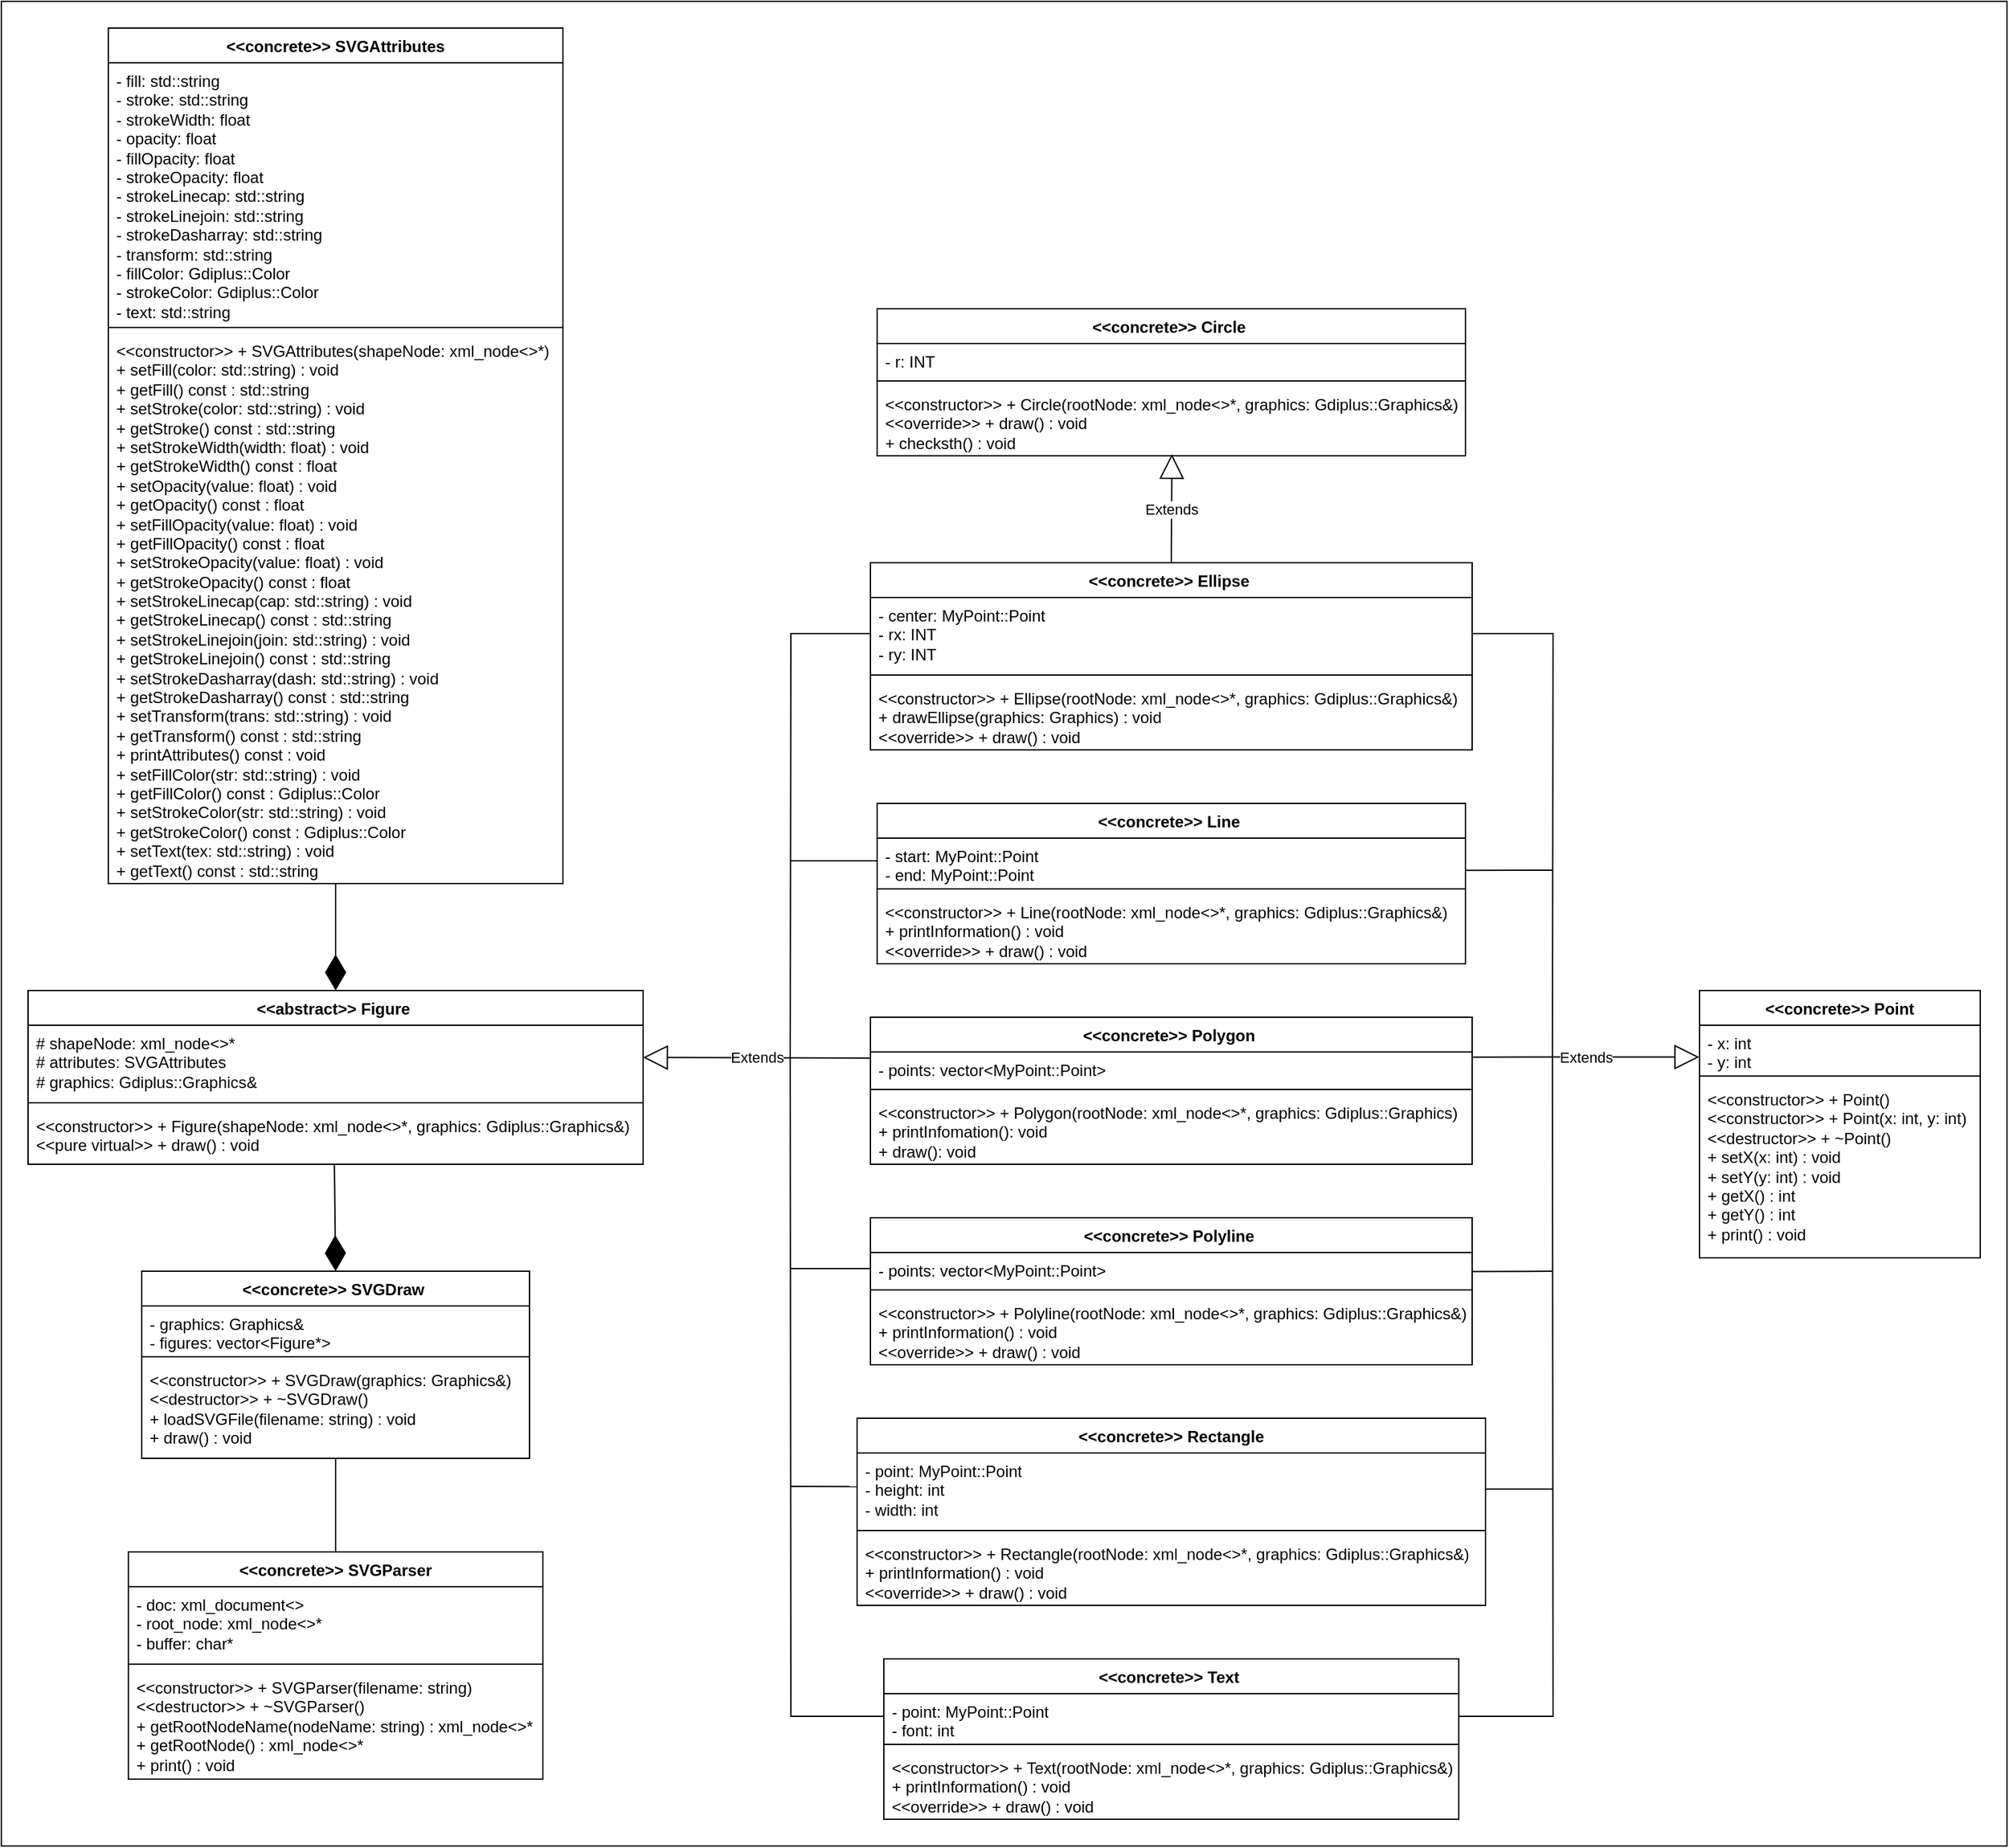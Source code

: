 <mxfile version="24.8.4">
  <diagram name="Class Diagram" id="P1AetLGwE0EaMBlv26rs">
    <mxGraphModel dx="1123" dy="183" grid="1" gridSize="10" guides="1" tooltips="1" connect="1" arrows="1" fold="1" page="1" pageScale="1" pageWidth="850" pageHeight="1100" math="0" shadow="0">
      <root>
        <mxCell id="0" />
        <mxCell id="1" parent="0" />
        <mxCell id="vSbzCpQTUygZ5dlEIyy8-42" value="" style="rounded=0;whiteSpace=wrap;html=1;" vertex="1" parent="1">
          <mxGeometry x="20" y="1550" width="1500" height="1380" as="geometry" />
        </mxCell>
        <mxCell id="tgiKolL8vVsNQKiTnMbF-5" value="                     &amp;lt;&amp;lt;concrete&amp;gt;&amp;gt;       Point" style="swimlane;fontStyle=1;align=center;verticalAlign=top;childLayout=stackLayout;horizontal=1;startSize=26;horizontalStack=0;resizeParent=1;resizeParentMax=0;resizeLast=0;collapsible=1;marginBottom=0;whiteSpace=wrap;html=1;" parent="1" vertex="1">
          <mxGeometry x="1290" y="2290" width="210" height="200" as="geometry" />
        </mxCell>
        <mxCell id="tgiKolL8vVsNQKiTnMbF-6" value="&lt;div&gt;- x: int&lt;/div&gt;&lt;div&gt;- y: int&lt;/div&gt;" style="text;strokeColor=none;fillColor=none;align=left;verticalAlign=top;spacingLeft=4;spacingRight=4;overflow=hidden;rotatable=0;points=[[0,0.5],[1,0.5]];portConstraint=eastwest;whiteSpace=wrap;html=1;" parent="tgiKolL8vVsNQKiTnMbF-5" vertex="1">
          <mxGeometry y="26" width="210" height="34" as="geometry" />
        </mxCell>
        <mxCell id="tgiKolL8vVsNQKiTnMbF-7" value="" style="line;strokeWidth=1;fillColor=none;align=left;verticalAlign=middle;spacingTop=-1;spacingLeft=3;spacingRight=3;rotatable=0;labelPosition=right;points=[];portConstraint=eastwest;strokeColor=inherit;" parent="tgiKolL8vVsNQKiTnMbF-5" vertex="1">
          <mxGeometry y="60" width="210" height="8" as="geometry" />
        </mxCell>
        <mxCell id="tgiKolL8vVsNQKiTnMbF-8" value="&amp;lt;&amp;lt;constructor&amp;gt;&amp;gt; + &lt;span class=&quot;hljs-title function_ invoke__&quot;&gt;Point&lt;/span&gt;()&lt;br/&gt;&amp;lt;&amp;lt;constructor&amp;gt;&amp;gt; + &lt;span class=&quot;hljs-title function_ invoke__&quot;&gt;Point&lt;/span&gt;(&lt;span class=&quot;hljs-attr&quot;&gt;x&lt;/span&gt;: &lt;span class=&quot;hljs-keyword&quot;&gt;int&lt;/span&gt;, &lt;span class=&quot;hljs-attr&quot;&gt;y&lt;/span&gt;: &lt;span class=&quot;hljs-keyword&quot;&gt;int&lt;/span&gt;)&lt;br/&gt;&amp;lt;&amp;lt;destructor&amp;gt;&amp;gt;  + ~&lt;span class=&quot;hljs-title function_ invoke__&quot;&gt;Point&lt;/span&gt;()&lt;br/&gt;+ &lt;span class=&quot;hljs-title function_ invoke__&quot;&gt;setX&lt;/span&gt;(&lt;span class=&quot;hljs-attr&quot;&gt;x&lt;/span&gt;: &lt;span class=&quot;hljs-keyword&quot;&gt;int&lt;/span&gt;) : &lt;span class=&quot;hljs-keyword&quot;&gt;void&lt;/span&gt;&lt;br/&gt;+ &lt;span class=&quot;hljs-title function_ invoke__&quot;&gt;setY&lt;/span&gt;(&lt;span class=&quot;hljs-attr&quot;&gt;y&lt;/span&gt;: &lt;span class=&quot;hljs-keyword&quot;&gt;int&lt;/span&gt;) : &lt;span class=&quot;hljs-keyword&quot;&gt;void&lt;/span&gt;&lt;br/&gt;+ &lt;span class=&quot;hljs-title function_ invoke__&quot;&gt;getX&lt;/span&gt;() : &lt;span class=&quot;hljs-keyword&quot;&gt;int&lt;/span&gt;&lt;br/&gt;+ &lt;span class=&quot;hljs-title function_ invoke__&quot;&gt;getY&lt;/span&gt;() : &lt;span class=&quot;hljs-keyword&quot;&gt;int&lt;/span&gt;&lt;br/&gt;+ &lt;span class=&quot;hljs-keyword&quot;&gt;print&lt;/span&gt;() : &lt;span class=&quot;hljs-keyword&quot;&gt;void&lt;/span&gt;&lt;span style=&quot;background-color: initial;&quot;&gt;&lt;/span&gt;" style="text;strokeColor=none;fillColor=none;align=left;verticalAlign=top;spacingLeft=4;spacingRight=4;overflow=hidden;rotatable=0;points=[[0,0.5],[1,0.5]];portConstraint=eastwest;whiteSpace=wrap;html=1;" parent="tgiKolL8vVsNQKiTnMbF-5" vertex="1">
          <mxGeometry y="68" width="210" height="132" as="geometry" />
        </mxCell>
        <mxCell id="tgiKolL8vVsNQKiTnMbF-22" value="                     &amp;lt;&amp;lt;concrete&amp;gt;&amp;gt;      SVGParser&lt;div&gt;&lt;br/&gt;&lt;/div&gt;" style="swimlane;fontStyle=1;align=center;verticalAlign=top;childLayout=stackLayout;horizontal=1;startSize=26;horizontalStack=0;resizeParent=1;resizeParentMax=0;resizeLast=0;collapsible=1;marginBottom=0;whiteSpace=wrap;html=1;" parent="1" vertex="1">
          <mxGeometry x="115" y="2710" width="310" height="170" as="geometry" />
        </mxCell>
        <mxCell id="tgiKolL8vVsNQKiTnMbF-23" value="&lt;span class=&quot;hljs-deletion&quot;&gt;- doc: xml_document&amp;lt;&amp;gt;&lt;/span&gt;&lt;br/&gt;&lt;span class=&quot;hljs-deletion&quot;&gt;- root_node: xml_node&amp;lt;&amp;gt;*&lt;/span&gt;&lt;br/&gt;&lt;span class=&quot;hljs-deletion&quot;&gt;- buffer: char*&lt;/span&gt;" style="text;strokeColor=none;fillColor=none;align=left;verticalAlign=top;spacingLeft=4;spacingRight=4;overflow=hidden;rotatable=0;points=[[0,0.5],[1,0.5]];portConstraint=eastwest;whiteSpace=wrap;html=1;" parent="tgiKolL8vVsNQKiTnMbF-22" vertex="1">
          <mxGeometry y="26" width="310" height="54" as="geometry" />
        </mxCell>
        <mxCell id="tgiKolL8vVsNQKiTnMbF-24" value="" style="line;strokeWidth=1;fillColor=none;align=left;verticalAlign=middle;spacingTop=-1;spacingLeft=3;spacingRight=3;rotatable=0;labelPosition=right;points=[];portConstraint=eastwest;strokeColor=inherit;" parent="tgiKolL8vVsNQKiTnMbF-22" vertex="1">
          <mxGeometry y="80" width="310" height="8" as="geometry" />
        </mxCell>
        <mxCell id="tgiKolL8vVsNQKiTnMbF-25" value="&amp;lt;&amp;lt;constructor&amp;gt;&amp;gt; + SVGParser(filename: string)&lt;br/&gt;&amp;lt;&amp;lt;destructor&amp;gt;&amp;gt; + ~SVGParser()&lt;br/&gt;&lt;span class=&quot;hljs-addition&quot;&gt;+ getRootNodeName(nodeName: string) : xml_node&amp;lt;&amp;gt;*&lt;/span&gt;&lt;br/&gt;&lt;span class=&quot;hljs-addition&quot;&gt;+ getRootNode() : xml_node&amp;lt;&amp;gt;*&lt;/span&gt;&lt;br/&gt;&lt;span class=&quot;hljs-addition&quot;&gt;+ print() : void&lt;/span&gt;" style="text;strokeColor=none;fillColor=none;align=left;verticalAlign=top;spacingLeft=4;spacingRight=4;overflow=hidden;rotatable=0;points=[[0,0.5],[1,0.5]];portConstraint=eastwest;whiteSpace=wrap;html=1;" parent="tgiKolL8vVsNQKiTnMbF-22" vertex="1">
          <mxGeometry y="88" width="310" height="82" as="geometry" />
        </mxCell>
        <mxCell id="tgiKolL8vVsNQKiTnMbF-27" value="&amp;lt;&lt;span class=&quot;xml&quot;&gt;&amp;lt;&lt;span class=&quot;hljs-name&quot;&gt;concrete&lt;/span&gt;&amp;gt;&lt;/span&gt;&amp;gt;       Text&amp;nbsp;" style="swimlane;fontStyle=1;align=center;verticalAlign=top;childLayout=stackLayout;horizontal=1;startSize=26;horizontalStack=0;resizeParent=1;resizeParentMax=0;resizeLast=0;collapsible=1;marginBottom=0;whiteSpace=wrap;html=1;" parent="1" vertex="1">
          <mxGeometry x="680" y="2790" width="430" height="120" as="geometry" />
        </mxCell>
        <mxCell id="tgiKolL8vVsNQKiTnMbF-28" value="&lt;span class=&quot;hljs-bullet&quot;&gt;-&lt;/span&gt; point: MyPoint::Point&lt;br/&gt;&lt;span class=&quot;hljs-section&quot;&gt;- font: int&lt;/span&gt;" style="text;strokeColor=none;fillColor=none;align=left;verticalAlign=top;spacingLeft=4;spacingRight=4;overflow=hidden;rotatable=0;points=[[0,0.5],[1,0.5]];portConstraint=eastwest;whiteSpace=wrap;html=1;" parent="tgiKolL8vVsNQKiTnMbF-27" vertex="1">
          <mxGeometry y="26" width="430" height="34" as="geometry" />
        </mxCell>
        <mxCell id="tgiKolL8vVsNQKiTnMbF-29" value="" style="line;strokeWidth=1;fillColor=none;align=left;verticalAlign=middle;spacingTop=-1;spacingLeft=3;spacingRight=3;rotatable=0;labelPosition=right;points=[];portConstraint=eastwest;strokeColor=inherit;" parent="tgiKolL8vVsNQKiTnMbF-27" vertex="1">
          <mxGeometry y="60" width="430" height="8" as="geometry" />
        </mxCell>
        <mxCell id="tgiKolL8vVsNQKiTnMbF-30" value="&amp;lt;&lt;span class=&quot;xml&quot;&gt;&amp;lt;&lt;span class=&quot;hljs-name&quot;&gt;constructor&lt;/span&gt;&amp;gt;&lt;/span&gt;&amp;gt; + Text(rootNode: xml&lt;span class=&quot;hljs-emphasis&quot;&gt;_node&amp;lt;&amp;gt;*, graphics: Gdiplus::Graphics&amp;amp;)&lt;br/&gt;+ printInformation() : void&lt;br/&gt;&amp;lt;&lt;span class=&quot;xml&quot;&gt;&lt;span class=&quot;hljs-tag&quot;&gt;&amp;lt;&lt;span class=&quot;hljs-name&quot;&gt;override&lt;/span&gt;&amp;gt;&lt;/span&gt;&lt;/span&gt;&amp;gt; + draw() : void&lt;/span&gt;" style="text;strokeColor=none;fillColor=none;align=left;verticalAlign=top;spacingLeft=4;spacingRight=4;overflow=hidden;rotatable=0;points=[[0,0.5],[1,0.5]];portConstraint=eastwest;whiteSpace=wrap;html=1;" parent="tgiKolL8vVsNQKiTnMbF-27" vertex="1">
          <mxGeometry y="68" width="430" height="52" as="geometry" />
        </mxCell>
        <mxCell id="vSbzCpQTUygZ5dlEIyy8-5" value="&amp;lt;&lt;span class=&quot;xml&quot;&gt;&amp;lt;&lt;span class=&quot;hljs-name&quot;&gt;concrete&lt;/span&gt;&amp;gt;&lt;/span&gt;&amp;gt;      SVGDraw&amp;nbsp;" style="swimlane;fontStyle=1;align=center;verticalAlign=top;childLayout=stackLayout;horizontal=1;startSize=26;horizontalStack=0;resizeParent=1;resizeParentMax=0;resizeLast=0;collapsible=1;marginBottom=0;whiteSpace=wrap;html=1;" vertex="1" parent="1">
          <mxGeometry x="125" y="2500" width="290" height="140" as="geometry" />
        </mxCell>
        <mxCell id="vSbzCpQTUygZ5dlEIyy8-6" value="&lt;span class=&quot;hljs-bullet&quot;&gt;-&lt;/span&gt; graphics: Graphics&amp;amp;&lt;br/&gt;&lt;span class=&quot;hljs-section&quot;&gt;- figures: vector&lt;span class=&quot;xml&quot;&gt;&amp;lt;Figure*&amp;gt;&lt;/span&gt;&lt;/span&gt;" style="text;strokeColor=none;fillColor=none;align=left;verticalAlign=top;spacingLeft=4;spacingRight=4;overflow=hidden;rotatable=0;points=[[0,0.5],[1,0.5]];portConstraint=eastwest;whiteSpace=wrap;html=1;" vertex="1" parent="vSbzCpQTUygZ5dlEIyy8-5">
          <mxGeometry y="26" width="290" height="34" as="geometry" />
        </mxCell>
        <mxCell id="vSbzCpQTUygZ5dlEIyy8-7" value="" style="line;strokeWidth=1;fillColor=none;align=left;verticalAlign=middle;spacingTop=-1;spacingLeft=3;spacingRight=3;rotatable=0;labelPosition=right;points=[];portConstraint=eastwest;strokeColor=inherit;" vertex="1" parent="vSbzCpQTUygZ5dlEIyy8-5">
          <mxGeometry y="60" width="290" height="8" as="geometry" />
        </mxCell>
        <mxCell id="vSbzCpQTUygZ5dlEIyy8-8" value="&amp;lt;&lt;span class=&quot;xml&quot;&gt;&amp;lt;&lt;span class=&quot;hljs-name&quot;&gt;constructor&lt;/span&gt;&amp;gt;&lt;/span&gt;&amp;gt; + SVGDraw(graphics: Graphics&amp;amp;)&lt;br/&gt;&amp;lt;&lt;span class=&quot;xml&quot;&gt;&amp;lt;&lt;span class=&quot;hljs-name&quot;&gt;destructor&lt;/span&gt;&amp;gt;&lt;/span&gt;&amp;gt; + ~SVGDraw()&lt;br/&gt;&lt;span class=&quot;hljs-bullet&quot;&gt;+&lt;/span&gt; loadSVGFile(filename: string) : void&lt;br/&gt;&lt;span class=&quot;hljs-bullet&quot;&gt;+&lt;/span&gt; draw() : void" style="text;strokeColor=none;fillColor=none;align=left;verticalAlign=top;spacingLeft=4;spacingRight=4;overflow=hidden;rotatable=0;points=[[0,0.5],[1,0.5]];portConstraint=eastwest;whiteSpace=wrap;html=1;" vertex="1" parent="vSbzCpQTUygZ5dlEIyy8-5">
          <mxGeometry y="68" width="290" height="72" as="geometry" />
        </mxCell>
        <mxCell id="tgiKolL8vVsNQKiTnMbF-9" value="&amp;lt;&lt;span class=&quot;xml&quot;&gt;&amp;lt;&lt;span class=&quot;hljs-name&quot;&gt;concrete&lt;/span&gt;&amp;gt;&lt;/span&gt;&amp;gt;      Polygon&amp;nbsp;" style="swimlane;fontStyle=1;align=center;verticalAlign=top;childLayout=stackLayout;horizontal=1;startSize=26;horizontalStack=0;resizeParent=1;resizeParentMax=0;resizeLast=0;collapsible=1;marginBottom=0;whiteSpace=wrap;html=1;" parent="1" vertex="1">
          <mxGeometry x="670" y="2310" width="450" height="110" as="geometry" />
        </mxCell>
        <mxCell id="tgiKolL8vVsNQKiTnMbF-10" value="- points: vector&lt;span class=&quot;xml&quot;&gt;&amp;lt;MyPoint::Point&amp;gt;&lt;/span&gt;" style="text;strokeColor=none;fillColor=none;align=left;verticalAlign=top;spacingLeft=4;spacingRight=4;overflow=hidden;rotatable=0;points=[[0,0.5],[1,0.5]];portConstraint=eastwest;whiteSpace=wrap;html=1;" parent="tgiKolL8vVsNQKiTnMbF-9" vertex="1">
          <mxGeometry y="26" width="450" height="24" as="geometry" />
        </mxCell>
        <mxCell id="tgiKolL8vVsNQKiTnMbF-11" value="" style="line;strokeWidth=1;fillColor=none;align=left;verticalAlign=middle;spacingTop=-1;spacingLeft=3;spacingRight=3;rotatable=0;labelPosition=right;points=[];portConstraint=eastwest;strokeColor=inherit;" parent="tgiKolL8vVsNQKiTnMbF-9" vertex="1">
          <mxGeometry y="50" width="450" height="8" as="geometry" />
        </mxCell>
        <mxCell id="tgiKolL8vVsNQKiTnMbF-12" value="&amp;lt;&lt;span class=&quot;xml&quot;&gt;&amp;lt;&lt;span class=&quot;hljs-name&quot;&gt;constructor&lt;/span&gt;&amp;gt;&lt;/span&gt;&amp;gt; + Polygon(rootNode: xml&lt;span class=&quot;hljs-emphasis&quot;&gt;_node&amp;lt;&amp;gt;*, graphics: Gdiplus::Graphics)&lt;br/&gt;+ printInfomation(): void&lt;br/&gt;+ draw(): void&lt;/span&gt;" style="text;strokeColor=none;fillColor=none;align=left;verticalAlign=top;spacingLeft=4;spacingRight=4;overflow=hidden;rotatable=0;points=[[0,0.5],[1,0.5]];portConstraint=eastwest;whiteSpace=wrap;html=1;" parent="tgiKolL8vVsNQKiTnMbF-9" vertex="1">
          <mxGeometry y="58" width="450" height="52" as="geometry" />
        </mxCell>
        <mxCell id="tgiKolL8vVsNQKiTnMbF-44" value="&amp;lt;&lt;span class=&quot;xml&quot;&gt;&amp;lt;&lt;span class=&quot;hljs-name&quot;&gt;concrete&lt;/span&gt;&amp;gt;&lt;/span&gt;&amp;gt;       Line&amp;nbsp;" style="swimlane;fontStyle=1;align=center;verticalAlign=top;childLayout=stackLayout;horizontal=1;startSize=26;horizontalStack=0;resizeParent=1;resizeParentMax=0;resizeLast=0;collapsible=1;marginBottom=0;whiteSpace=wrap;html=1;" parent="1" vertex="1">
          <mxGeometry x="675" y="2150" width="440" height="120" as="geometry" />
        </mxCell>
        <mxCell id="tgiKolL8vVsNQKiTnMbF-45" value="&lt;span class=&quot;hljs-bullet&quot;&gt;-&lt;/span&gt; start: MyPoint::Point&lt;br/&gt;&lt;span class=&quot;hljs-section&quot;&gt;- end: MyPoint::Point&lt;/span&gt;" style="text;strokeColor=none;fillColor=none;align=left;verticalAlign=top;spacingLeft=4;spacingRight=4;overflow=hidden;rotatable=0;points=[[0,0.5],[1,0.5]];portConstraint=eastwest;whiteSpace=wrap;html=1;" parent="tgiKolL8vVsNQKiTnMbF-44" vertex="1">
          <mxGeometry y="26" width="440" height="34" as="geometry" />
        </mxCell>
        <mxCell id="tgiKolL8vVsNQKiTnMbF-46" value="" style="line;strokeWidth=1;fillColor=none;align=left;verticalAlign=middle;spacingTop=-1;spacingLeft=3;spacingRight=3;rotatable=0;labelPosition=right;points=[];portConstraint=eastwest;strokeColor=inherit;" parent="tgiKolL8vVsNQKiTnMbF-44" vertex="1">
          <mxGeometry y="60" width="440" height="8" as="geometry" />
        </mxCell>
        <mxCell id="tgiKolL8vVsNQKiTnMbF-47" value="&amp;lt;&lt;span class=&quot;xml&quot;&gt;&amp;lt;&lt;span class=&quot;hljs-name&quot;&gt;constructor&lt;/span&gt;&amp;gt;&lt;/span&gt;&amp;gt; + Line(rootNode: xml&lt;span class=&quot;hljs-emphasis&quot;&gt;_node&amp;lt;&amp;gt;*, graphics: Gdiplus::Graphics&amp;amp;)&lt;br/&gt;+ printInformation() : void&lt;br/&gt;&amp;lt;&lt;span class=&quot;xml&quot;&gt;&lt;span class=&quot;hljs-tag&quot;&gt;&amp;lt;&lt;span class=&quot;hljs-name&quot;&gt;override&lt;/span&gt;&amp;gt;&lt;/span&gt;&lt;/span&gt;&amp;gt; + draw() : void&lt;/span&gt;" style="text;strokeColor=none;fillColor=none;align=left;verticalAlign=top;spacingLeft=4;spacingRight=4;overflow=hidden;rotatable=0;points=[[0,0.5],[1,0.5]];portConstraint=eastwest;whiteSpace=wrap;html=1;" parent="tgiKolL8vVsNQKiTnMbF-44" vertex="1">
          <mxGeometry y="68" width="440" height="52" as="geometry" />
        </mxCell>
        <mxCell id="tgiKolL8vVsNQKiTnMbF-48" value="&lt;div&gt;                               &amp;lt;&amp;lt;concrete&amp;gt;&amp;gt;       Rectangle&lt;br/&gt;&lt;/div&gt;" style="swimlane;fontStyle=1;align=center;verticalAlign=top;childLayout=stackLayout;horizontal=1;startSize=26;horizontalStack=0;resizeParent=1;resizeParentMax=0;resizeLast=0;collapsible=1;marginBottom=0;whiteSpace=wrap;html=1;" parent="1" vertex="1">
          <mxGeometry x="660" y="2610" width="470" height="140" as="geometry" />
        </mxCell>
        <mxCell id="tgiKolL8vVsNQKiTnMbF-49" value="- point: MyPoint::Point&lt;br/&gt;- height: &lt;span class=&quot;hljs-type&quot;&gt;int&lt;/span&gt;&lt;br/&gt;- width: &lt;span class=&quot;hljs-type&quot;&gt;int&lt;/span&gt;" style="text;strokeColor=none;fillColor=none;align=left;verticalAlign=top;spacingLeft=4;spacingRight=4;overflow=hidden;rotatable=0;points=[[0,0.5],[1,0.5]];portConstraint=eastwest;whiteSpace=wrap;html=1;" parent="tgiKolL8vVsNQKiTnMbF-48" vertex="1">
          <mxGeometry y="26" width="470" height="54" as="geometry" />
        </mxCell>
        <mxCell id="tgiKolL8vVsNQKiTnMbF-50" value="" style="line;strokeWidth=1;fillColor=none;align=left;verticalAlign=middle;spacingTop=-1;spacingLeft=3;spacingRight=3;rotatable=0;labelPosition=right;points=[];portConstraint=eastwest;strokeColor=inherit;" parent="tgiKolL8vVsNQKiTnMbF-48" vertex="1">
          <mxGeometry y="80" width="470" height="8" as="geometry" />
        </mxCell>
        <mxCell id="tgiKolL8vVsNQKiTnMbF-51" value="&amp;lt;&amp;lt;constructor&amp;gt;&amp;gt; + &lt;span class=&quot;hljs-built_in&quot;&gt;Rectangle&lt;/span&gt;(rootNode: xml_node&amp;lt;&amp;gt;*, graphics: Gdiplus::Graphics&amp;amp;)&lt;br/&gt;+ &lt;span class=&quot;hljs-built_in&quot;&gt;printInformation&lt;/span&gt;() : &lt;span class=&quot;hljs-type&quot;&gt;void&lt;/span&gt;&lt;br/&gt;&amp;lt;&amp;lt;&lt;span class=&quot;hljs-keyword&quot;&gt;override&lt;/span&gt;&amp;gt;&amp;gt; + &lt;span class=&quot;hljs-built_in&quot;&gt;draw&lt;/span&gt;() : &lt;span class=&quot;hljs-type&quot;&gt;void&lt;/span&gt;" style="text;strokeColor=none;fillColor=none;align=left;verticalAlign=top;spacingLeft=4;spacingRight=4;overflow=hidden;rotatable=0;points=[[0,0.5],[1,0.5]];portConstraint=eastwest;whiteSpace=wrap;html=1;" parent="tgiKolL8vVsNQKiTnMbF-48" vertex="1">
          <mxGeometry y="88" width="470" height="52" as="geometry" />
        </mxCell>
        <mxCell id="tgiKolL8vVsNQKiTnMbF-40" value="&amp;lt;&lt;span class=&quot;xml&quot;&gt;&amp;lt;&lt;span class=&quot;hljs-name&quot;&gt;concrete&lt;/span&gt;&amp;gt;&lt;/span&gt;&amp;gt;       Polyline&amp;nbsp;" style="swimlane;fontStyle=1;align=center;verticalAlign=top;childLayout=stackLayout;horizontal=1;startSize=26;horizontalStack=0;resizeParent=1;resizeParentMax=0;resizeLast=0;collapsible=1;marginBottom=0;whiteSpace=wrap;html=1;" parent="1" vertex="1">
          <mxGeometry x="670" y="2460" width="450" height="110" as="geometry" />
        </mxCell>
        <mxCell id="tgiKolL8vVsNQKiTnMbF-41" value="- points: vector&lt;span class=&quot;xml&quot;&gt;&amp;lt;MyPoint::Point&amp;gt;&lt;/span&gt;" style="text;strokeColor=none;fillColor=none;align=left;verticalAlign=top;spacingLeft=4;spacingRight=4;overflow=hidden;rotatable=0;points=[[0,0.5],[1,0.5]];portConstraint=eastwest;whiteSpace=wrap;html=1;" parent="tgiKolL8vVsNQKiTnMbF-40" vertex="1">
          <mxGeometry y="26" width="450" height="24" as="geometry" />
        </mxCell>
        <mxCell id="tgiKolL8vVsNQKiTnMbF-42" value="" style="line;strokeWidth=1;fillColor=none;align=left;verticalAlign=middle;spacingTop=-1;spacingLeft=3;spacingRight=3;rotatable=0;labelPosition=right;points=[];portConstraint=eastwest;strokeColor=inherit;" parent="tgiKolL8vVsNQKiTnMbF-40" vertex="1">
          <mxGeometry y="50" width="450" height="8" as="geometry" />
        </mxCell>
        <mxCell id="tgiKolL8vVsNQKiTnMbF-43" value="&amp;lt;&lt;span class=&quot;xml&quot;&gt;&amp;lt;&lt;span class=&quot;hljs-name&quot;&gt;constructor&lt;/span&gt;&amp;gt;&lt;/span&gt;&amp;gt; + Polyline(rootNode: xml&lt;span class=&quot;hljs-emphasis&quot;&gt;_node&amp;lt;&amp;gt;*, graphics: Gdiplus::Graphics&amp;amp;)&lt;br/&gt;+ printInformation() : void&lt;br/&gt;&amp;lt;&lt;span class=&quot;xml&quot;&gt;&lt;span class=&quot;hljs-tag&quot;&gt;&amp;lt;&lt;span class=&quot;hljs-name&quot;&gt;override&lt;/span&gt;&amp;gt;&lt;/span&gt;&lt;/span&gt;&amp;gt; + draw() : void&lt;/span&gt;" style="text;strokeColor=none;fillColor=none;align=left;verticalAlign=top;spacingLeft=4;spacingRight=4;overflow=hidden;rotatable=0;points=[[0,0.5],[1,0.5]];portConstraint=eastwest;whiteSpace=wrap;html=1;" parent="tgiKolL8vVsNQKiTnMbF-40" vertex="1">
          <mxGeometry y="58" width="450" height="52" as="geometry" />
        </mxCell>
        <mxCell id="tgiKolL8vVsNQKiTnMbF-1" value="&amp;lt;&lt;span class=&quot;xml&quot;&gt;&amp;lt;&lt;span class=&quot;hljs-name&quot;&gt;concrete&lt;/span&gt;&amp;gt;&lt;/span&gt;&amp;gt;       Ellipse&amp;nbsp;" style="swimlane;fontStyle=1;align=center;verticalAlign=top;childLayout=stackLayout;horizontal=1;startSize=26;horizontalStack=0;resizeParent=1;resizeParentMax=0;resizeLast=0;collapsible=1;marginBottom=0;whiteSpace=wrap;html=1;" parent="1" vertex="1">
          <mxGeometry x="670" y="1970" width="450" height="140" as="geometry" />
        </mxCell>
        <mxCell id="tgiKolL8vVsNQKiTnMbF-2" value="&lt;span class=&quot;hljs-bullet&quot;&gt;-&lt;/span&gt; center: MyPoint::Point&lt;br/&gt;&lt;span class=&quot;hljs-bullet&quot;&gt;-&lt;/span&gt; rx: INT&lt;br/&gt;&lt;span class=&quot;hljs-section&quot;&gt;- ry: INT&lt;/span&gt;" style="text;strokeColor=none;fillColor=none;align=left;verticalAlign=top;spacingLeft=4;spacingRight=4;overflow=hidden;rotatable=0;points=[[0,0.5],[1,0.5]];portConstraint=eastwest;whiteSpace=wrap;html=1;" parent="tgiKolL8vVsNQKiTnMbF-1" vertex="1">
          <mxGeometry y="26" width="450" height="54" as="geometry" />
        </mxCell>
        <mxCell id="tgiKolL8vVsNQKiTnMbF-3" value="" style="line;strokeWidth=1;fillColor=none;align=left;verticalAlign=middle;spacingTop=-1;spacingLeft=3;spacingRight=3;rotatable=0;labelPosition=right;points=[];portConstraint=eastwest;strokeColor=inherit;" parent="tgiKolL8vVsNQKiTnMbF-1" vertex="1">
          <mxGeometry y="80" width="450" height="8" as="geometry" />
        </mxCell>
        <mxCell id="tgiKolL8vVsNQKiTnMbF-4" value="&amp;lt;&lt;span class=&quot;xml&quot;&gt;&amp;lt;&lt;span class=&quot;hljs-name&quot;&gt;constructor&lt;/span&gt;&amp;gt;&lt;/span&gt;&amp;gt; + Ellipse(rootNode: xml&lt;span class=&quot;hljs-emphasis&quot;&gt;_node&amp;lt;&amp;gt;*, graphics: Gdiplus::Graphics&amp;amp;)&lt;br/&gt;+ drawEllipse(graphics: Graphics) : void&lt;br/&gt;&amp;lt;&lt;span class=&quot;xml&quot;&gt;&lt;span class=&quot;hljs-tag&quot;&gt;&amp;lt;&lt;span class=&quot;hljs-name&quot;&gt;override&lt;/span&gt;&amp;gt;&lt;/span&gt;&lt;/span&gt;&amp;gt; + draw() : void&lt;/span&gt;&lt;span style=&quot;background-color: initial;&quot;&gt;&lt;/span&gt;" style="text;strokeColor=none;fillColor=none;align=left;verticalAlign=top;spacingLeft=4;spacingRight=4;overflow=hidden;rotatable=0;points=[[0,0.5],[1,0.5]];portConstraint=eastwest;whiteSpace=wrap;html=1;" parent="tgiKolL8vVsNQKiTnMbF-1" vertex="1">
          <mxGeometry y="88" width="450" height="52" as="geometry" />
        </mxCell>
        <mxCell id="tgiKolL8vVsNQKiTnMbF-32" value="&lt;div&gt;&amp;lt;&lt;span class=&quot;xml&quot;&gt;&amp;lt;&lt;span class=&quot;hljs-name&quot;&gt;concrete&lt;/span&gt;&amp;gt;&lt;/span&gt;&amp;gt;       Circle&amp;nbsp;&lt;/div&gt;" style="swimlane;fontStyle=1;align=center;verticalAlign=top;childLayout=stackLayout;horizontal=1;startSize=26;horizontalStack=0;resizeParent=1;resizeParentMax=0;resizeLast=0;collapsible=1;marginBottom=0;whiteSpace=wrap;html=1;" parent="1" vertex="1">
          <mxGeometry x="675" y="1780" width="440" height="110" as="geometry" />
        </mxCell>
        <mxCell id="tgiKolL8vVsNQKiTnMbF-33" value="- r: INT&lt;div&gt;&lt;br/&gt;&lt;/div&gt;" style="text;strokeColor=none;fillColor=none;align=left;verticalAlign=top;spacingLeft=4;spacingRight=4;overflow=hidden;rotatable=0;points=[[0,0.5],[1,0.5]];portConstraint=eastwest;whiteSpace=wrap;html=1;" parent="tgiKolL8vVsNQKiTnMbF-32" vertex="1">
          <mxGeometry y="26" width="440" height="24" as="geometry" />
        </mxCell>
        <mxCell id="tgiKolL8vVsNQKiTnMbF-34" value="" style="line;strokeWidth=1;fillColor=none;align=left;verticalAlign=middle;spacingTop=-1;spacingLeft=3;spacingRight=3;rotatable=0;labelPosition=right;points=[];portConstraint=eastwest;strokeColor=inherit;" parent="tgiKolL8vVsNQKiTnMbF-32" vertex="1">
          <mxGeometry y="50" width="440" height="8" as="geometry" />
        </mxCell>
        <mxCell id="tgiKolL8vVsNQKiTnMbF-35" value="&amp;lt;&lt;span class=&quot;xml&quot;&gt;&amp;lt;&lt;span class=&quot;hljs-name&quot;&gt;constructor&lt;/span&gt;&amp;gt;&lt;/span&gt;&amp;gt; + Circle(rootNode: xml&lt;span class=&quot;hljs-emphasis&quot;&gt;_node&amp;lt;&amp;gt;*, graphics: Gdiplus::Graphics&amp;amp;)&lt;br/&gt;&amp;lt;&lt;span class=&quot;xml&quot;&gt;&lt;span class=&quot;hljs-tag&quot;&gt;&amp;lt;&lt;span class=&quot;hljs-name&quot;&gt;override&lt;/span&gt;&amp;gt;&lt;/span&gt;&lt;/span&gt;&amp;gt; + draw() : void&lt;br/&gt;+ checksth() : void&lt;/span&gt;" style="text;strokeColor=none;fillColor=none;align=left;verticalAlign=top;spacingLeft=4;spacingRight=4;overflow=hidden;rotatable=0;points=[[0,0.5],[1,0.5]];portConstraint=eastwest;whiteSpace=wrap;html=1;" parent="tgiKolL8vVsNQKiTnMbF-32" vertex="1">
          <mxGeometry y="58" width="440" height="52" as="geometry" />
        </mxCell>
        <mxCell id="vSbzCpQTUygZ5dlEIyy8-12" value="Extends" style="endArrow=block;endSize=16;endFill=0;html=1;rounded=0;exitX=0.5;exitY=0;exitDx=0;exitDy=0;entryX=0.501;entryY=0.975;entryDx=0;entryDy=0;entryPerimeter=0;" edge="1" parent="1" source="tgiKolL8vVsNQKiTnMbF-1" target="tgiKolL8vVsNQKiTnMbF-35">
          <mxGeometry width="160" relative="1" as="geometry">
            <mxPoint x="720" y="2010" as="sourcePoint" />
            <mxPoint x="880" y="2010" as="targetPoint" />
          </mxGeometry>
        </mxCell>
        <mxCell id="vSbzCpQTUygZ5dlEIyy8-17" value="Extends" style="endArrow=block;endSize=16;endFill=0;html=1;rounded=0;entryX=1;entryY=0.446;entryDx=0;entryDy=0;exitX=0;exitY=0.191;exitDx=0;exitDy=0;exitPerimeter=0;entryPerimeter=0;" edge="1" parent="1" source="tgiKolL8vVsNQKiTnMbF-10" target="vSbzCpQTUygZ5dlEIyy8-2">
          <mxGeometry width="160" relative="1" as="geometry">
            <mxPoint x="660" y="2343" as="sourcePoint" />
            <mxPoint x="895" y="1899" as="targetPoint" />
          </mxGeometry>
        </mxCell>
        <mxCell id="vSbzCpQTUygZ5dlEIyy8-18" value="" style="endArrow=none;html=1;rounded=0;entryX=0;entryY=0.5;entryDx=0;entryDy=0;edgeStyle=orthogonalEdgeStyle;" edge="1" parent="1" target="tgiKolL8vVsNQKiTnMbF-2">
          <mxGeometry width="50" height="50" relative="1" as="geometry">
            <mxPoint x="610" y="2340" as="sourcePoint" />
            <mxPoint x="580" y="2260" as="targetPoint" />
          </mxGeometry>
        </mxCell>
        <mxCell id="vSbzCpQTUygZ5dlEIyy8-20" value="" style="endArrow=none;html=1;rounded=0;entryX=0;entryY=0.5;entryDx=0;entryDy=0;" edge="1" parent="1" target="tgiKolL8vVsNQKiTnMbF-45">
          <mxGeometry width="50" height="50" relative="1" as="geometry">
            <mxPoint x="610" y="2193" as="sourcePoint" />
            <mxPoint x="640" y="2140" as="targetPoint" />
          </mxGeometry>
        </mxCell>
        <mxCell id="vSbzCpQTUygZ5dlEIyy8-21" value="" style="endArrow=none;html=1;rounded=0;entryX=0;entryY=0.5;entryDx=0;entryDy=0;edgeStyle=orthogonalEdgeStyle;" edge="1" parent="1" target="tgiKolL8vVsNQKiTnMbF-28">
          <mxGeometry width="50" height="50" relative="1" as="geometry">
            <mxPoint x="610" y="2340" as="sourcePoint" />
            <mxPoint x="650" y="2590" as="targetPoint" />
          </mxGeometry>
        </mxCell>
        <mxCell id="vSbzCpQTUygZ5dlEIyy8-23" value="" style="endArrow=none;html=1;rounded=0;entryX=0;entryY=0.5;entryDx=0;entryDy=0;" edge="1" parent="1" target="tgiKolL8vVsNQKiTnMbF-41">
          <mxGeometry width="50" height="50" relative="1" as="geometry">
            <mxPoint x="610" y="2498" as="sourcePoint" />
            <mxPoint x="665" y="2500" as="targetPoint" />
          </mxGeometry>
        </mxCell>
        <mxCell id="vSbzCpQTUygZ5dlEIyy8-24" value="" style="endArrow=none;html=1;rounded=0;entryX=0.001;entryY=0.465;entryDx=0;entryDy=0;entryPerimeter=0;" edge="1" parent="1" target="tgiKolL8vVsNQKiTnMbF-49">
          <mxGeometry width="50" height="50" relative="1" as="geometry">
            <mxPoint x="610" y="2661" as="sourcePoint" />
            <mxPoint x="680" y="2508" as="targetPoint" />
          </mxGeometry>
        </mxCell>
        <mxCell id="vSbzCpQTUygZ5dlEIyy8-25" value="Extends" style="endArrow=block;endSize=16;endFill=0;html=1;rounded=0;exitX=1;exitY=0.159;exitDx=0;exitDy=0;entryX=-0.001;entryY=0.7;entryDx=0;entryDy=0;entryPerimeter=0;exitPerimeter=0;" edge="1" parent="1" source="tgiKolL8vVsNQKiTnMbF-10" target="tgiKolL8vVsNQKiTnMbF-6">
          <mxGeometry width="160" relative="1" as="geometry">
            <mxPoint x="670" y="2351" as="sourcePoint" />
            <mxPoint x="1270" y="2346" as="targetPoint" />
          </mxGeometry>
        </mxCell>
        <mxCell id="vSbzCpQTUygZ5dlEIyy8-30" value="" style="endArrow=none;html=1;rounded=0;entryX=1;entryY=0.5;entryDx=0;entryDy=0;edgeStyle=orthogonalEdgeStyle;" edge="1" parent="1" target="tgiKolL8vVsNQKiTnMbF-2">
          <mxGeometry width="50" height="50" relative="1" as="geometry">
            <mxPoint x="1180" y="2340" as="sourcePoint" />
            <mxPoint x="1190" y="2380" as="targetPoint" />
          </mxGeometry>
        </mxCell>
        <mxCell id="vSbzCpQTUygZ5dlEIyy8-31" value="" style="endArrow=none;html=1;rounded=0;entryX=0.999;entryY=0.711;entryDx=0;entryDy=0;entryPerimeter=0;" edge="1" parent="1" target="tgiKolL8vVsNQKiTnMbF-45">
          <mxGeometry width="50" height="50" relative="1" as="geometry">
            <mxPoint x="1180" y="2200" as="sourcePoint" />
            <mxPoint x="1260" y="2170" as="targetPoint" />
          </mxGeometry>
        </mxCell>
        <mxCell id="vSbzCpQTUygZ5dlEIyy8-32" value="" style="endArrow=none;html=1;rounded=0;entryX=1;entryY=0.5;entryDx=0;entryDy=0;edgeStyle=orthogonalEdgeStyle;" edge="1" parent="1" target="tgiKolL8vVsNQKiTnMbF-28">
          <mxGeometry width="50" height="50" relative="1" as="geometry">
            <mxPoint x="1180" y="2340" as="sourcePoint" />
            <mxPoint x="1115" y="2210" as="targetPoint" />
          </mxGeometry>
        </mxCell>
        <mxCell id="vSbzCpQTUygZ5dlEIyy8-33" value="" style="endArrow=none;html=1;rounded=0;entryX=1.001;entryY=0.593;entryDx=0;entryDy=0;entryPerimeter=0;" edge="1" parent="1" target="tgiKolL8vVsNQKiTnMbF-41">
          <mxGeometry width="50" height="50" relative="1" as="geometry">
            <mxPoint x="1180" y="2500" as="sourcePoint" />
            <mxPoint x="1120" y="2500" as="targetPoint" />
          </mxGeometry>
        </mxCell>
        <mxCell id="vSbzCpQTUygZ5dlEIyy8-34" value="" style="endArrow=none;html=1;rounded=0;entryX=1;entryY=0.5;entryDx=0;entryDy=0;" edge="1" parent="1" target="tgiKolL8vVsNQKiTnMbF-49">
          <mxGeometry width="50" height="50" relative="1" as="geometry">
            <mxPoint x="1180" y="2663" as="sourcePoint" />
            <mxPoint x="1125" y="2220" as="targetPoint" />
          </mxGeometry>
        </mxCell>
        <mxCell id="vSbzCpQTUygZ5dlEIyy8-35" value="" style="endArrow=diamondThin;endFill=1;endSize=24;html=1;rounded=0;entryX=0.5;entryY=0;entryDx=0;entryDy=0;exitX=0.498;exitY=0.996;exitDx=0;exitDy=0;exitPerimeter=0;" edge="1" parent="1" source="vSbzCpQTUygZ5dlEIyy8-4" target="vSbzCpQTUygZ5dlEIyy8-5">
          <mxGeometry width="160" relative="1" as="geometry">
            <mxPoint x="270" y="2420" as="sourcePoint" />
            <mxPoint x="270" y="2500" as="targetPoint" />
          </mxGeometry>
        </mxCell>
        <mxCell id="vSbzCpQTUygZ5dlEIyy8-37" value="" style="endArrow=none;html=1;rounded=0;" edge="1" parent="1">
          <mxGeometry relative="1" as="geometry">
            <mxPoint x="270" y="2710" as="sourcePoint" />
            <mxPoint x="270" y="2640" as="targetPoint" />
          </mxGeometry>
        </mxCell>
        <mxCell id="tgiKolL8vVsNQKiTnMbF-17" value="&amp;lt;&amp;lt;concrete&amp;gt;&amp;gt;          SVGAttributes&lt;div&gt;&lt;br/&gt;&lt;/div&gt;" style="swimlane;fontStyle=1;align=center;verticalAlign=top;childLayout=stackLayout;horizontal=1;startSize=26;horizontalStack=0;resizeParent=1;resizeParentMax=0;resizeLast=0;collapsible=1;marginBottom=0;whiteSpace=wrap;html=1;" parent="1" vertex="1">
          <mxGeometry x="100" y="1570" width="340" height="640" as="geometry" />
        </mxCell>
        <mxCell id="tgiKolL8vVsNQKiTnMbF-18" value="- fill: &lt;span class=&quot;hljs-built_in&quot;&gt;std&lt;/span&gt;::&lt;span class=&quot;hljs-built_in&quot;&gt;string&lt;/span&gt;&lt;br/&gt;- stroke: &lt;span class=&quot;hljs-built_in&quot;&gt;std&lt;/span&gt;::&lt;span class=&quot;hljs-built_in&quot;&gt;string&lt;/span&gt;&lt;br/&gt;- strokeWidth: &lt;span class=&quot;hljs-type&quot;&gt;float&lt;/span&gt;&lt;br/&gt;- opacity: &lt;span class=&quot;hljs-type&quot;&gt;float&lt;/span&gt;&lt;br/&gt;- fillOpacity: &lt;span class=&quot;hljs-type&quot;&gt;float&lt;/span&gt;&lt;br/&gt;- strokeOpacity: &lt;span class=&quot;hljs-type&quot;&gt;float&lt;/span&gt;&lt;br/&gt;- strokeLinecap: &lt;span class=&quot;hljs-built_in&quot;&gt;std&lt;/span&gt;::&lt;span class=&quot;hljs-built_in&quot;&gt;string&lt;/span&gt;&lt;br/&gt;- strokeLinejoin: &lt;span class=&quot;hljs-built_in&quot;&gt;std&lt;/span&gt;::&lt;span class=&quot;hljs-built_in&quot;&gt;string&lt;/span&gt;&lt;br/&gt;- strokeDasharray: &lt;span class=&quot;hljs-built_in&quot;&gt;std&lt;/span&gt;::&lt;span class=&quot;hljs-built_in&quot;&gt;string&lt;/span&gt;&lt;br/&gt;- transform: &lt;span class=&quot;hljs-built_in&quot;&gt;std&lt;/span&gt;::&lt;span class=&quot;hljs-built_in&quot;&gt;string&lt;/span&gt;&lt;br/&gt;- fillColor: Gdiplus::Color&lt;br/&gt;- strokeColor: Gdiplus::Color&lt;br/&gt;- text: &lt;span class=&quot;hljs-built_in&quot;&gt;std&lt;/span&gt;::&lt;span class=&quot;hljs-built_in&quot;&gt;string&lt;/span&gt;" style="text;strokeColor=none;fillColor=none;align=left;verticalAlign=top;spacingLeft=4;spacingRight=4;overflow=hidden;rotatable=0;points=[[0,0.5],[1,0.5]];portConstraint=eastwest;whiteSpace=wrap;html=1;" parent="tgiKolL8vVsNQKiTnMbF-17" vertex="1">
          <mxGeometry y="26" width="340" height="194" as="geometry" />
        </mxCell>
        <mxCell id="tgiKolL8vVsNQKiTnMbF-19" value="" style="line;strokeWidth=1;fillColor=none;align=left;verticalAlign=middle;spacingTop=-1;spacingLeft=3;spacingRight=3;rotatable=0;labelPosition=right;points=[];portConstraint=eastwest;strokeColor=inherit;" parent="tgiKolL8vVsNQKiTnMbF-17" vertex="1">
          <mxGeometry y="220" width="340" height="8" as="geometry" />
        </mxCell>
        <mxCell id="tgiKolL8vVsNQKiTnMbF-20" value="&lt;div&gt;&amp;lt;&amp;lt;constructor&amp;gt;&amp;gt; + &lt;span class=&quot;hljs-title function_ invoke__&quot;&gt;SVGAttributes&lt;/span&gt;(&lt;span class=&quot;hljs-attr&quot;&gt;shapeNode&lt;/span&gt;: xml_node&amp;lt;&amp;gt;*)&lt;br/&gt;+ &lt;span class=&quot;hljs-title function_ invoke__&quot;&gt;setFill&lt;/span&gt;(&lt;span class=&quot;hljs-attr&quot;&gt;color&lt;/span&gt;: std::&lt;span class=&quot;hljs-variable constant_&quot;&gt;string&lt;/span&gt;) : &lt;span class=&quot;hljs-keyword&quot;&gt;void&lt;/span&gt;&lt;br/&gt;+ &lt;span class=&quot;hljs-title function_ invoke__&quot;&gt;getFill&lt;/span&gt;() &lt;span class=&quot;hljs-keyword&quot;&gt;const&lt;/span&gt; : std::&lt;span class=&quot;hljs-variable constant_&quot;&gt;string&lt;/span&gt;&lt;br/&gt;+ &lt;span class=&quot;hljs-title function_ invoke__&quot;&gt;setStroke&lt;/span&gt;(&lt;span class=&quot;hljs-attr&quot;&gt;color&lt;/span&gt;: std::&lt;span class=&quot;hljs-variable constant_&quot;&gt;string&lt;/span&gt;) : &lt;span class=&quot;hljs-keyword&quot;&gt;void&lt;/span&gt;&lt;br/&gt;+ &lt;span class=&quot;hljs-title function_ invoke__&quot;&gt;getStroke&lt;/span&gt;() &lt;span class=&quot;hljs-keyword&quot;&gt;const&lt;/span&gt; : std::&lt;span class=&quot;hljs-variable constant_&quot;&gt;string&lt;/span&gt;&lt;br/&gt;+ &lt;span class=&quot;hljs-title function_ invoke__&quot;&gt;setStrokeWidth&lt;/span&gt;(&lt;span class=&quot;hljs-attr&quot;&gt;width&lt;/span&gt;: &lt;span class=&quot;hljs-keyword&quot;&gt;float&lt;/span&gt;) : &lt;span class=&quot;hljs-keyword&quot;&gt;void&lt;/span&gt;&lt;br/&gt;+ &lt;span class=&quot;hljs-title function_ invoke__&quot;&gt;getStrokeWidth&lt;/span&gt;() &lt;span class=&quot;hljs-keyword&quot;&gt;const&lt;/span&gt; : &lt;span class=&quot;hljs-keyword&quot;&gt;float&lt;/span&gt;&lt;br/&gt;+ &lt;span class=&quot;hljs-title function_ invoke__&quot;&gt;setOpacity&lt;/span&gt;(&lt;span class=&quot;hljs-attr&quot;&gt;value&lt;/span&gt;: &lt;span class=&quot;hljs-keyword&quot;&gt;float&lt;/span&gt;) : &lt;span class=&quot;hljs-keyword&quot;&gt;void&lt;/span&gt;&lt;br/&gt;+ &lt;span class=&quot;hljs-title function_ invoke__&quot;&gt;getOpacity&lt;/span&gt;() &lt;span class=&quot;hljs-keyword&quot;&gt;const&lt;/span&gt; : &lt;span class=&quot;hljs-keyword&quot;&gt;float&lt;/span&gt;&lt;br/&gt;+ &lt;span class=&quot;hljs-title function_ invoke__&quot;&gt;setFillOpacity&lt;/span&gt;(&lt;span class=&quot;hljs-attr&quot;&gt;value&lt;/span&gt;: &lt;span class=&quot;hljs-keyword&quot;&gt;float&lt;/span&gt;) : &lt;span class=&quot;hljs-keyword&quot;&gt;void&lt;/span&gt;&lt;br/&gt;+ &lt;span class=&quot;hljs-title function_ invoke__&quot;&gt;getFillOpacity&lt;/span&gt;() &lt;span class=&quot;hljs-keyword&quot;&gt;const&lt;/span&gt; : &lt;span class=&quot;hljs-keyword&quot;&gt;float&lt;/span&gt;&lt;br/&gt;+ &lt;span class=&quot;hljs-title function_ invoke__&quot;&gt;setStrokeOpacity&lt;/span&gt;(&lt;span class=&quot;hljs-attr&quot;&gt;value&lt;/span&gt;: &lt;span class=&quot;hljs-keyword&quot;&gt;float&lt;/span&gt;) : &lt;span class=&quot;hljs-keyword&quot;&gt;void&lt;/span&gt;&lt;br/&gt;+ &lt;span class=&quot;hljs-title function_ invoke__&quot;&gt;getStrokeOpacity&lt;/span&gt;() &lt;span class=&quot;hljs-keyword&quot;&gt;const&lt;/span&gt; : &lt;span class=&quot;hljs-keyword&quot;&gt;float&lt;/span&gt;&lt;br/&gt;+ &lt;span class=&quot;hljs-title function_ invoke__&quot;&gt;setStrokeLinecap&lt;/span&gt;(&lt;span class=&quot;hljs-attr&quot;&gt;cap&lt;/span&gt;: std::&lt;span class=&quot;hljs-variable constant_&quot;&gt;string&lt;/span&gt;) : &lt;span class=&quot;hljs-keyword&quot;&gt;void&lt;/span&gt;&lt;br/&gt;+ &lt;span class=&quot;hljs-title function_ invoke__&quot;&gt;getStrokeLinecap&lt;/span&gt;() &lt;span class=&quot;hljs-keyword&quot;&gt;const&lt;/span&gt; : std::&lt;span class=&quot;hljs-variable constant_&quot;&gt;string&lt;/span&gt;&lt;br/&gt;+ &lt;span class=&quot;hljs-title function_ invoke__&quot;&gt;setStrokeLinejoin&lt;/span&gt;(&lt;span class=&quot;hljs-attr&quot;&gt;join&lt;/span&gt;: std::&lt;span class=&quot;hljs-variable constant_&quot;&gt;string&lt;/span&gt;) : &lt;span class=&quot;hljs-keyword&quot;&gt;void&lt;/span&gt;&lt;br/&gt;+ &lt;span class=&quot;hljs-title function_ invoke__&quot;&gt;getStrokeLinejoin&lt;/span&gt;() &lt;span class=&quot;hljs-keyword&quot;&gt;const&lt;/span&gt; : std::&lt;span class=&quot;hljs-variable constant_&quot;&gt;string&lt;/span&gt;&lt;br/&gt;+ &lt;span class=&quot;hljs-title function_ invoke__&quot;&gt;setStrokeDasharray&lt;/span&gt;(&lt;span class=&quot;hljs-attr&quot;&gt;dash&lt;/span&gt;: std::&lt;span class=&quot;hljs-variable constant_&quot;&gt;string&lt;/span&gt;) : &lt;span class=&quot;hljs-keyword&quot;&gt;void&lt;/span&gt;&lt;br/&gt;+ &lt;span class=&quot;hljs-title function_ invoke__&quot;&gt;getStrokeDasharray&lt;/span&gt;() &lt;span class=&quot;hljs-keyword&quot;&gt;const&lt;/span&gt; : std::&lt;span class=&quot;hljs-variable constant_&quot;&gt;string&lt;/span&gt;&lt;br/&gt;+ &lt;span class=&quot;hljs-title function_ invoke__&quot;&gt;setTransform&lt;/span&gt;(&lt;span class=&quot;hljs-attr&quot;&gt;trans&lt;/span&gt;: std::&lt;span class=&quot;hljs-variable constant_&quot;&gt;string&lt;/span&gt;) : &lt;span class=&quot;hljs-keyword&quot;&gt;void&lt;/span&gt;&lt;br/&gt;+ &lt;span class=&quot;hljs-title function_ invoke__&quot;&gt;getTransform&lt;/span&gt;() &lt;span class=&quot;hljs-keyword&quot;&gt;const&lt;/span&gt; : std::&lt;span class=&quot;hljs-variable constant_&quot;&gt;string&lt;/span&gt;&lt;br/&gt;+ &lt;span class=&quot;hljs-title function_ invoke__&quot;&gt;printAttributes&lt;/span&gt;() &lt;span class=&quot;hljs-keyword&quot;&gt;const&lt;/span&gt; : &lt;span class=&quot;hljs-keyword&quot;&gt;void&lt;/span&gt;&lt;br/&gt;+ &lt;span class=&quot;hljs-title function_ invoke__&quot;&gt;setFillColor&lt;/span&gt;(&lt;span class=&quot;hljs-attr&quot;&gt;str&lt;/span&gt;: std::&lt;span class=&quot;hljs-variable constant_&quot;&gt;string&lt;/span&gt;) : &lt;span class=&quot;hljs-keyword&quot;&gt;void&lt;/span&gt;&lt;br/&gt;+ &lt;span class=&quot;hljs-title function_ invoke__&quot;&gt;getFillColor&lt;/span&gt;() &lt;span class=&quot;hljs-keyword&quot;&gt;const&lt;/span&gt; : &lt;span class=&quot;hljs-title class_&quot;&gt;Gdiplus&lt;/span&gt;::&lt;span class=&quot;hljs-variable constant_&quot;&gt;Color&lt;/span&gt;&lt;br/&gt;+ &lt;span class=&quot;hljs-title function_ invoke__&quot;&gt;setStrokeColor&lt;/span&gt;(&lt;span class=&quot;hljs-attr&quot;&gt;str&lt;/span&gt;: std::&lt;span class=&quot;hljs-variable constant_&quot;&gt;string&lt;/span&gt;) : &lt;span class=&quot;hljs-keyword&quot;&gt;void&lt;/span&gt;&lt;br/&gt;+ &lt;span class=&quot;hljs-title function_ invoke__&quot;&gt;getStrokeColor&lt;/span&gt;() &lt;span class=&quot;hljs-keyword&quot;&gt;const&lt;/span&gt; : &lt;span class=&quot;hljs-title class_&quot;&gt;Gdiplus&lt;/span&gt;::&lt;span class=&quot;hljs-variable constant_&quot;&gt;Color&lt;/span&gt;&lt;br/&gt;+ &lt;span class=&quot;hljs-title function_ invoke__&quot;&gt;setText&lt;/span&gt;(&lt;span class=&quot;hljs-attr&quot;&gt;tex&lt;/span&gt;: std::&lt;span class=&quot;hljs-variable constant_&quot;&gt;string&lt;/span&gt;) : &lt;span class=&quot;hljs-keyword&quot;&gt;void&lt;/span&gt;&lt;br/&gt;+ &lt;span class=&quot;hljs-title function_ invoke__&quot;&gt;getText&lt;/span&gt;() &lt;span class=&quot;hljs-keyword&quot;&gt;const&lt;/span&gt; : std::&lt;span class=&quot;hljs-variable constant_&quot;&gt;string&lt;/span&gt;&lt;/div&gt;" style="text;strokeColor=none;fillColor=none;align=left;verticalAlign=top;spacingLeft=4;spacingRight=4;overflow=hidden;rotatable=0;points=[[0,0.5],[1,0.5]];portConstraint=eastwest;whiteSpace=wrap;html=1;" parent="tgiKolL8vVsNQKiTnMbF-17" vertex="1">
          <mxGeometry y="228" width="340" height="412" as="geometry" />
        </mxCell>
        <mxCell id="vSbzCpQTUygZ5dlEIyy8-1" value="&amp;lt;&amp;lt;&lt;span class=&quot;hljs-keyword&quot;&gt;abstract&lt;/span&gt;&amp;gt;&amp;gt;          Figure&amp;nbsp;" style="swimlane;fontStyle=1;align=center;verticalAlign=top;childLayout=stackLayout;horizontal=1;startSize=26;horizontalStack=0;resizeParent=1;resizeParentMax=0;resizeLast=0;collapsible=1;marginBottom=0;whiteSpace=wrap;html=1;" vertex="1" parent="1">
          <mxGeometry x="40" y="2290" width="460" height="130" as="geometry" />
        </mxCell>
        <mxCell id="vSbzCpQTUygZ5dlEIyy8-2" value="# shapeNode: xml_node&amp;lt;&amp;gt;*&lt;br&gt;# attributes: SVGAttributes&lt;br&gt;# graphics: &lt;span class=&quot;hljs-title class_&quot;&gt;Gdiplus&lt;/span&gt;::&lt;span class=&quot;hljs-variable constant_&quot;&gt;Graphics&lt;/span&gt;&amp;amp;" style="text;strokeColor=none;fillColor=none;align=left;verticalAlign=top;spacingLeft=4;spacingRight=4;overflow=hidden;rotatable=0;points=[[0,0.5],[1,0.5]];portConstraint=eastwest;whiteSpace=wrap;html=1;" vertex="1" parent="vSbzCpQTUygZ5dlEIyy8-1">
          <mxGeometry y="26" width="460" height="54" as="geometry" />
        </mxCell>
        <mxCell id="vSbzCpQTUygZ5dlEIyy8-3" value="" style="line;strokeWidth=1;fillColor=none;align=left;verticalAlign=middle;spacingTop=-1;spacingLeft=3;spacingRight=3;rotatable=0;labelPosition=right;points=[];portConstraint=eastwest;strokeColor=inherit;" vertex="1" parent="vSbzCpQTUygZ5dlEIyy8-1">
          <mxGeometry y="80" width="460" height="8" as="geometry" />
        </mxCell>
        <mxCell id="vSbzCpQTUygZ5dlEIyy8-4" value="&amp;lt;&amp;lt;constructor&amp;gt;&amp;gt; + &lt;span class=&quot;hljs-title function_ invoke__&quot;&gt;Figure&lt;/span&gt;(&lt;span class=&quot;hljs-attr&quot;&gt;shapeNode&lt;/span&gt;: xml_node&amp;lt;&amp;gt;*, &lt;span class=&quot;hljs-attr&quot;&gt;graphics&lt;/span&gt;: &lt;span class=&quot;hljs-title class_&quot;&gt;Gdiplus&lt;/span&gt;::&lt;span class=&quot;hljs-variable constant_&quot;&gt;Graphics&lt;/span&gt;&amp;amp;)&lt;br/&gt;&amp;lt;&amp;lt;pure virtual&amp;gt;&amp;gt; + &lt;span class=&quot;hljs-title function_ invoke__&quot;&gt;draw&lt;/span&gt;() : &lt;span class=&quot;hljs-keyword&quot;&gt;void&lt;/span&gt;" style="text;strokeColor=none;fillColor=none;align=left;verticalAlign=top;spacingLeft=4;spacingRight=4;overflow=hidden;rotatable=0;points=[[0,0.5],[1,0.5]];portConstraint=eastwest;whiteSpace=wrap;html=1;" vertex="1" parent="vSbzCpQTUygZ5dlEIyy8-1">
          <mxGeometry y="88" width="460" height="42" as="geometry" />
        </mxCell>
        <mxCell id="vSbzCpQTUygZ5dlEIyy8-9" value="" style="endArrow=diamondThin;endFill=1;endSize=24;html=1;rounded=0;entryX=0.5;entryY=0;entryDx=0;entryDy=0;exitX=0.5;exitY=0.999;exitDx=0;exitDy=0;exitPerimeter=0;" edge="1" parent="1" source="tgiKolL8vVsNQKiTnMbF-20" target="vSbzCpQTUygZ5dlEIyy8-1">
          <mxGeometry width="160" relative="1" as="geometry">
            <mxPoint x="270" y="2209" as="sourcePoint" />
            <mxPoint x="340" y="2250" as="targetPoint" />
          </mxGeometry>
        </mxCell>
      </root>
    </mxGraphModel>
  </diagram>
</mxfile>
